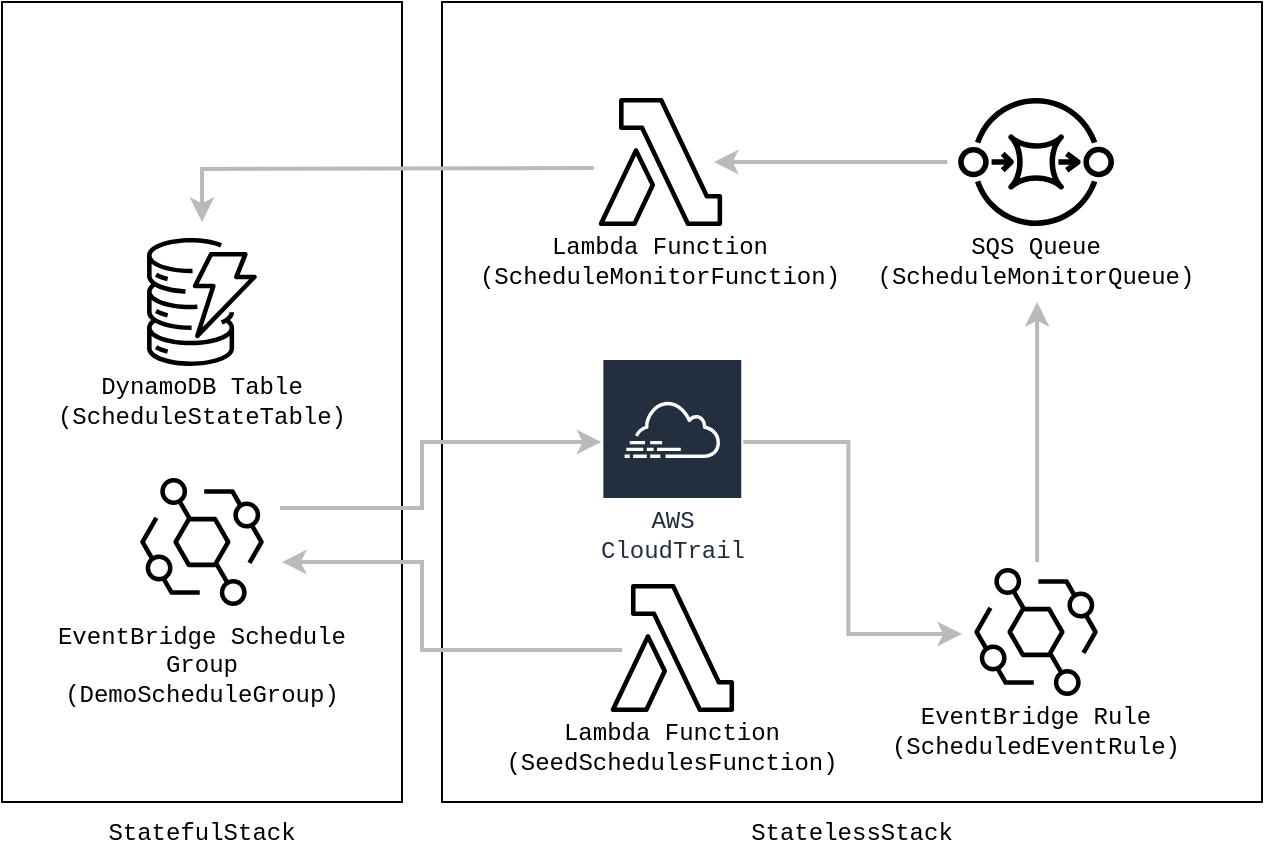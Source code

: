 <mxfile version="24.8.9">
  <diagram name="AWS Architecture Diagram" id="7IXz5WHGzvjvhPnXK2mz">
    <mxGraphModel dx="855" dy="542" grid="1" gridSize="10" guides="1" tooltips="1" connect="1" arrows="1" fold="1" page="1" pageScale="1" pageWidth="827" pageHeight="1169" math="0" shadow="0">
      <root>
        <mxCell id="0" />
        <mxCell id="1" parent="0" />
        <mxCell id="cZSfLcR_Br6UB9ySUrjh-2" value="StatefulStack" style="rounded=0;whiteSpace=wrap;html=1;fontFamily=Courier New;verticalAlign=bottom;horizontal=1;spacingBottom=-25;" vertex="1" parent="1">
          <mxGeometry x="50" y="230" width="200" height="400" as="geometry" />
        </mxCell>
        <mxCell id="cZSfLcR_Br6UB9ySUrjh-5" value="StatelessStack" style="rounded=0;whiteSpace=wrap;html=1;fontFamily=Courier New;verticalAlign=bottom;horizontal=1;spacingBottom=-25;" vertex="1" parent="1">
          <mxGeometry x="270" y="230" width="410" height="400" as="geometry" />
        </mxCell>
        <mxCell id="cZSfLcR_Br6UB9ySUrjh-8" value="Lambda Function (SeedSchedulesFunction)" style="shape=mxgraph.aws4.resourceIcon;resIcon=mxgraph.aws4.lambda;whiteSpace=wrap;html=1;fontFamily=Courier New;verticalAlign=bottom;horizontal=1;spacingBottom=-27;" vertex="1" parent="cZSfLcR_Br6UB9ySUrjh-5">
          <mxGeometry x="33.148" y="283" width="164" height="80" as="geometry" />
        </mxCell>
        <mxCell id="cZSfLcR_Br6UB9ySUrjh-9" value="SQS Queue (ScheduleMonitorQueue)" style="shape=mxgraph.aws4.resourceIcon;resIcon=mxgraph.aws4.sqs;whiteSpace=wrap;html=1;fontFamily=Courier New;verticalAlign=bottom;horizontal=1;spacingBottom=-27;" vertex="1" parent="cZSfLcR_Br6UB9ySUrjh-5">
          <mxGeometry x="215.037" y="40" width="164" height="80" as="geometry" />
        </mxCell>
        <mxCell id="cZSfLcR_Br6UB9ySUrjh-10" value="Lambda Function (ScheduleMonitorFunction)" style="shape=mxgraph.aws4.resourceIcon;resIcon=mxgraph.aws4.lambda;whiteSpace=wrap;html=1;fontFamily=Courier New;verticalAlign=bottom;horizontal=1;spacingBottom=-27;" vertex="1" parent="cZSfLcR_Br6UB9ySUrjh-5">
          <mxGeometry x="27.185" y="40" width="164" height="80" as="geometry" />
        </mxCell>
        <mxCell id="cZSfLcR_Br6UB9ySUrjh-11" value="EventBridge Rule (ScheduledEventRule)" style="shape=mxgraph.aws4.resourceIcon;resIcon=mxgraph.aws4.eventbridge;whiteSpace=wrap;html=1;fontFamily=Courier New;verticalAlign=bottom;horizontal=1;spacingBottom=-27;" vertex="1" parent="cZSfLcR_Br6UB9ySUrjh-5">
          <mxGeometry x="215.037" y="275" width="164" height="80" as="geometry" />
        </mxCell>
        <mxCell id="cZSfLcR_Br6UB9ySUrjh-20" style="edgeStyle=orthogonalEdgeStyle;rounded=0;orthogonalLoop=1;jettySize=auto;html=1;strokeWidth=2;strokeColor=#BABABA;" edge="1" parent="cZSfLcR_Br6UB9ySUrjh-5" target="cZSfLcR_Br6UB9ySUrjh-3">
          <mxGeometry relative="1" as="geometry">
            <mxPoint x="75.926" y="83" as="sourcePoint" />
            <mxPoint x="-7.593" y="140" as="targetPoint" />
          </mxGeometry>
        </mxCell>
        <mxCell id="cZSfLcR_Br6UB9ySUrjh-21" value="AWS&#xa;CloudTrail" style="sketch=0;outlineConnect=0;fontColor=#232F3E;gradientColor=none;strokeColor=#ffffff;fillColor=#232F3E;dashed=0;verticalLabelPosition=middle;verticalAlign=bottom;align=center;html=1;whiteSpace=wrap;fontSize=12;fontStyle=0;spacing=3;shape=mxgraph.aws4.productIcon;prIcon=mxgraph.aws4.cloudtrail;fontFamily=Courier New;spacingBottom=-2;" vertex="1" parent="cZSfLcR_Br6UB9ySUrjh-5">
          <mxGeometry x="79.68" y="178" width="70.94" height="105" as="geometry" />
        </mxCell>
        <mxCell id="cZSfLcR_Br6UB9ySUrjh-23" style="edgeStyle=orthogonalEdgeStyle;rounded=0;orthogonalLoop=1;jettySize=auto;html=1;strokeWidth=2;strokeColor=#BABABA;" edge="1" parent="cZSfLcR_Br6UB9ySUrjh-5" source="cZSfLcR_Br6UB9ySUrjh-21">
          <mxGeometry relative="1" as="geometry">
            <mxPoint x="-32.148" y="262" as="sourcePoint" />
            <mxPoint x="260" y="316" as="targetPoint" />
            <Array as="points">
              <mxPoint x="203.222" y="220" />
              <mxPoint x="203.222" y="316" />
              <mxPoint x="246.5" y="316" />
            </Array>
          </mxGeometry>
        </mxCell>
        <mxCell id="cZSfLcR_Br6UB9ySUrjh-24" style="edgeStyle=orthogonalEdgeStyle;rounded=0;orthogonalLoop=1;jettySize=auto;html=1;strokeWidth=2;strokeColor=#BABABA;" edge="1" parent="cZSfLcR_Br6UB9ySUrjh-5">
          <mxGeometry relative="1" as="geometry">
            <mxPoint x="297.556" y="280" as="sourcePoint" />
            <mxPoint x="297.556" y="150" as="targetPoint" />
            <Array as="points" />
          </mxGeometry>
        </mxCell>
        <mxCell id="cZSfLcR_Br6UB9ySUrjh-25" style="edgeStyle=orthogonalEdgeStyle;rounded=0;orthogonalLoop=1;jettySize=auto;html=1;strokeWidth=2;strokeColor=#BABABA;exitX=0.26;exitY=0.5;exitDx=0;exitDy=0;exitPerimeter=0;" edge="1" parent="cZSfLcR_Br6UB9ySUrjh-5">
          <mxGeometry relative="1" as="geometry">
            <mxPoint x="252.677" y="80" as="sourcePoint" />
            <mxPoint x="135.963" y="80" as="targetPoint" />
          </mxGeometry>
        </mxCell>
        <mxCell id="cZSfLcR_Br6UB9ySUrjh-3" value="DynamoDB Table (ScheduleStateTable)" style="shape=mxgraph.aws4.resourceIcon;resIcon=mxgraph.aws4.dynamodb;whiteSpace=wrap;html=1;fontFamily=Courier New;verticalAlign=bottom;horizontal=1;spacingBottom=-27;" vertex="1" parent="1">
          <mxGeometry x="70" y="340" width="160" height="80" as="geometry" />
        </mxCell>
        <mxCell id="cZSfLcR_Br6UB9ySUrjh-4" value="EventBridge Schedule Group (DemoScheduleGroup)" style="shape=mxgraph.aws4.resourceIcon;resIcon=mxgraph.aws4.eventbridge;whiteSpace=wrap;html=1;fontFamily=Courier New;verticalAlign=bottom;horizontal=1;spacingBottom=-46;" vertex="1" parent="1">
          <mxGeometry x="70" y="460" width="160" height="80" as="geometry" />
        </mxCell>
        <mxCell id="cZSfLcR_Br6UB9ySUrjh-19" style="edgeStyle=orthogonalEdgeStyle;rounded=0;orthogonalLoop=1;jettySize=auto;html=1;entryX=0.75;entryY=0.625;entryDx=0;entryDy=0;entryPerimeter=0;strokeWidth=2;strokeColor=#BABABA;" edge="1" parent="1" target="cZSfLcR_Br6UB9ySUrjh-4">
          <mxGeometry relative="1" as="geometry">
            <mxPoint x="360" y="554" as="sourcePoint" />
            <Array as="points">
              <mxPoint x="260" y="554" />
              <mxPoint x="260" y="510" />
            </Array>
          </mxGeometry>
        </mxCell>
        <mxCell id="cZSfLcR_Br6UB9ySUrjh-22" style="edgeStyle=orthogonalEdgeStyle;rounded=0;orthogonalLoop=1;jettySize=auto;html=1;strokeWidth=2;strokeColor=#BABABA;" edge="1" parent="1" target="cZSfLcR_Br6UB9ySUrjh-21">
          <mxGeometry relative="1" as="geometry">
            <mxPoint x="190" y="482" as="sourcePoint" />
            <mxPoint x="192" y="511" as="targetPoint" />
            <Array as="points">
              <mxPoint x="260" y="483" />
              <mxPoint x="260" y="450" />
            </Array>
          </mxGeometry>
        </mxCell>
      </root>
    </mxGraphModel>
  </diagram>
</mxfile>
